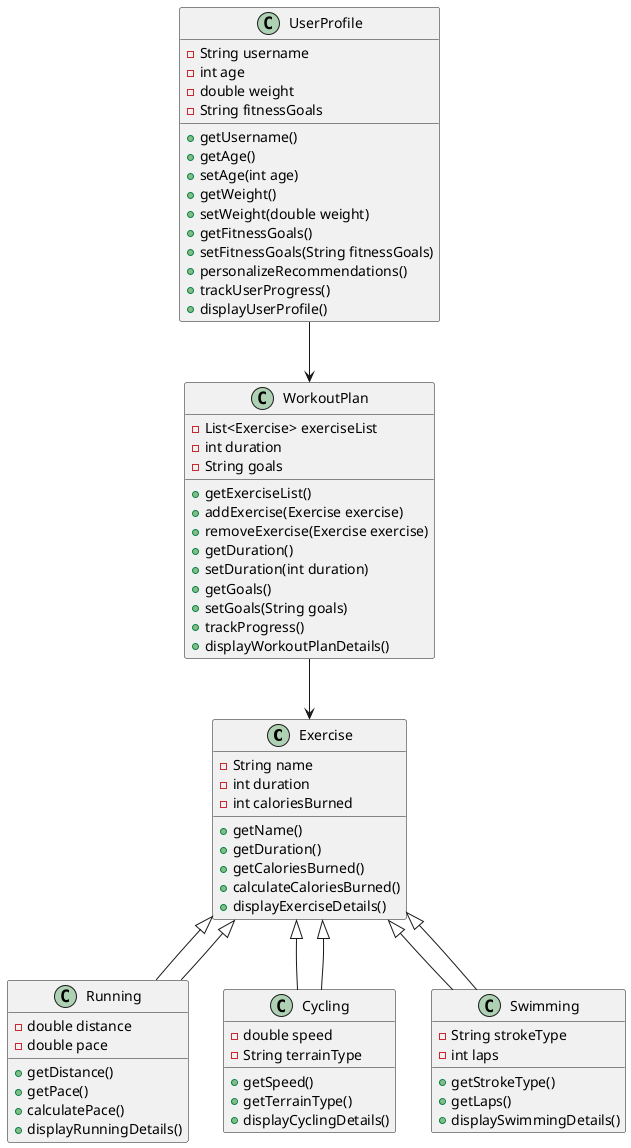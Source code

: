 @startuml
class Exercise {
  - String name
  - int duration
  - int caloriesBurned
  + getName()
  + getDuration()
  + getCaloriesBurned()
  + calculateCaloriesBurned()
  + displayExerciseDetails()
}

class Running extends Exercise {
  - double distance
  - double pace
  + getDistance()
  + getPace()
  + calculatePace()
  + displayRunningDetails()
}

class Cycling extends Exercise {
  - double speed
  - String terrainType
  + getSpeed()
  + getTerrainType()
  + displayCyclingDetails()
}

class Swimming extends Exercise {
  - String strokeType
  - int laps
  + getStrokeType()
  + getLaps()
  + displaySwimmingDetails()
}

class WorkoutPlan {
  - List<Exercise> exerciseList
  - int duration
  - String goals
  + getExerciseList()
  + addExercise(Exercise exercise)
  + removeExercise(Exercise exercise)
  + getDuration()
  + setDuration(int duration)
  + getGoals()
  + setGoals(String goals)
  + trackProgress()
  + displayWorkoutPlanDetails()
}

class UserProfile {
  - String username
  - int age
  - double weight
  - String fitnessGoals
  + getUsername()
  + getAge()
  + setAge(int age)
  + getWeight()
  + setWeight(double weight)
  + getFitnessGoals()
  + setFitnessGoals(String fitnessGoals)
  + personalizeRecommendations()
  + trackUserProgress()
  + displayUserProfile()
}

WorkoutPlan --> Exercise
UserProfile --> WorkoutPlan
Exercise <|-- Running
Exercise <|-- Cycling
Exercise <|-- Swimming
@enduml
